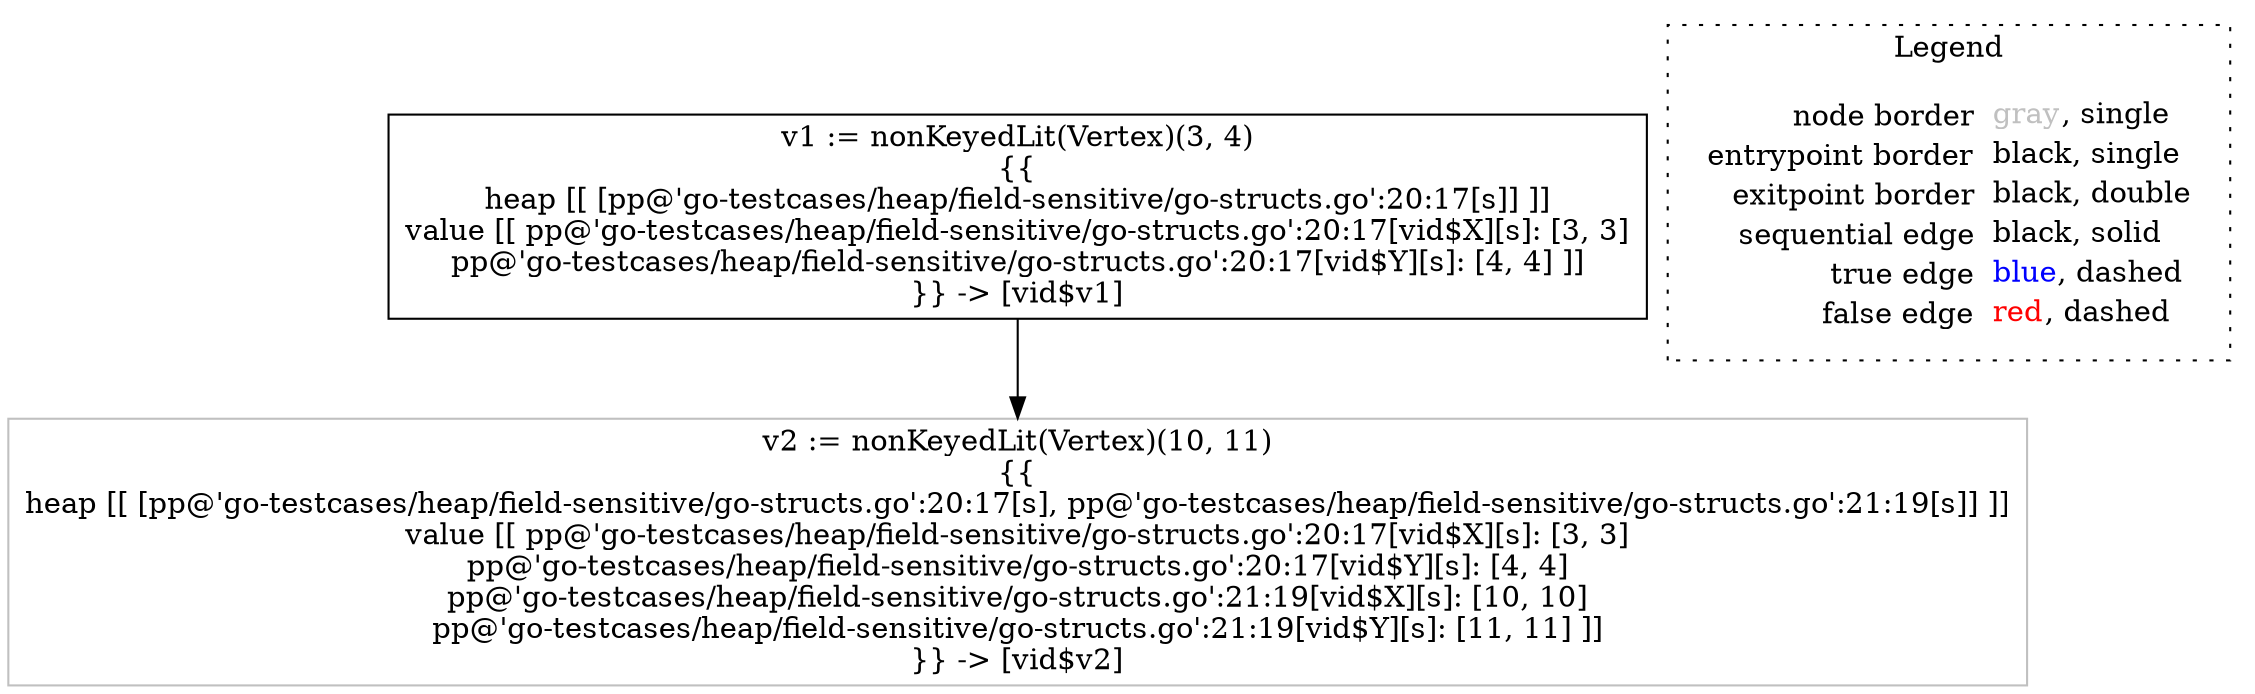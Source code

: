 digraph {
	"node0" [shape="rect",color="black",label=<v1 := nonKeyedLit(Vertex)(3, 4)<BR/>{{<BR/>heap [[ [pp@'go-testcases/heap/field-sensitive/go-structs.go':20:17[s]] ]]<BR/>value [[ pp@'go-testcases/heap/field-sensitive/go-structs.go':20:17[vid$X][s]: [3, 3]<BR/>pp@'go-testcases/heap/field-sensitive/go-structs.go':20:17[vid$Y][s]: [4, 4] ]]<BR/>}} -&gt; [vid$v1]>];
	"node1" [shape="rect",color="gray",label=<v2 := nonKeyedLit(Vertex)(10, 11)<BR/>{{<BR/>heap [[ [pp@'go-testcases/heap/field-sensitive/go-structs.go':20:17[s], pp@'go-testcases/heap/field-sensitive/go-structs.go':21:19[s]] ]]<BR/>value [[ pp@'go-testcases/heap/field-sensitive/go-structs.go':20:17[vid$X][s]: [3, 3]<BR/>pp@'go-testcases/heap/field-sensitive/go-structs.go':20:17[vid$Y][s]: [4, 4]<BR/>pp@'go-testcases/heap/field-sensitive/go-structs.go':21:19[vid$X][s]: [10, 10]<BR/>pp@'go-testcases/heap/field-sensitive/go-structs.go':21:19[vid$Y][s]: [11, 11] ]]<BR/>}} -&gt; [vid$v2]>];
	"node0" -> "node1" [color="black"];
subgraph cluster_legend {
	label="Legend";
	style=dotted;
	node [shape=plaintext];
	"legend" [label=<<table border="0" cellpadding="2" cellspacing="0" cellborder="0"><tr><td align="right">node border&nbsp;</td><td align="left"><font color="gray">gray</font>, single</td></tr><tr><td align="right">entrypoint border&nbsp;</td><td align="left"><font color="black">black</font>, single</td></tr><tr><td align="right">exitpoint border&nbsp;</td><td align="left"><font color="black">black</font>, double</td></tr><tr><td align="right">sequential edge&nbsp;</td><td align="left"><font color="black">black</font>, solid</td></tr><tr><td align="right">true edge&nbsp;</td><td align="left"><font color="blue">blue</font>, dashed</td></tr><tr><td align="right">false edge&nbsp;</td><td align="left"><font color="red">red</font>, dashed</td></tr></table>>];
}

}
